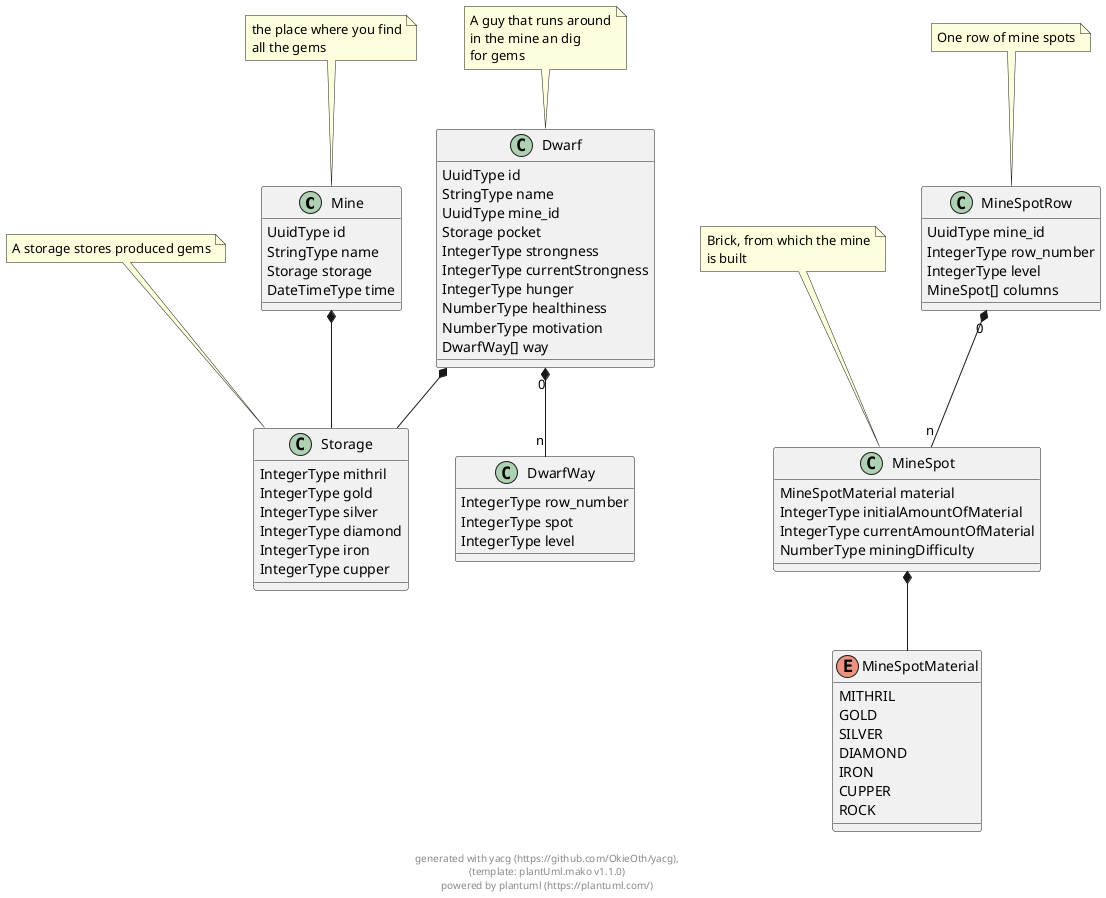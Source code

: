 
@startuml

class Mine {
        UuidType id 
        StringType name 
        Storage storage 
        DateTimeType time 
}

note top: the place where you find\nall the gems

class Storage {
        IntegerType mithril 
        IntegerType gold 
        IntegerType silver 
        IntegerType diamond 
        IntegerType iron 
        IntegerType cupper 
}

note top: A storage stores produced gems

enum MineSpotMaterial {
    MITHRIL
    GOLD
    SILVER
    DIAMOND
    IRON
    CUPPER
    ROCK
}


class MineSpot {
        MineSpotMaterial material 
        IntegerType initialAmountOfMaterial 
        IntegerType currentAmountOfMaterial 
        NumberType miningDifficulty 
}

note top: Brick, from which the mine\nis built

class MineSpotRow {
        UuidType mine_id 
        IntegerType row_number 
        IntegerType level 
        MineSpot[] columns 
}

note top: One row of mine spots

class Dwarf {
        UuidType id 
        StringType name 
        UuidType mine_id 
        Storage pocket 
        IntegerType strongness 
        IntegerType currentStrongness 
        IntegerType hunger 
        NumberType healthiness 
        NumberType motivation 
        DwarfWay[] way 
}

note top: A guy that runs around\nin the mine an dig\nfor gems

class DwarfWay {
        IntegerType row_number 
        IntegerType spot 
        IntegerType level 
}



    
Mine  *--  Storage        
            
    
    
    
MineSpot  *--  MineSpotMaterial        
            
    
MineSpotRow "0" *-- "n" MineSpot        
            
    
Dwarf  *--  Storage        
            
Dwarf "0" *-- "n" DwarfWay        
            
    

footer \ngenerated with yacg (https://github.com/OkieOth/yacg),\n(template: plantUml.mako v1.1.0)\npowered by plantuml (https://plantuml.com/)
@enduml